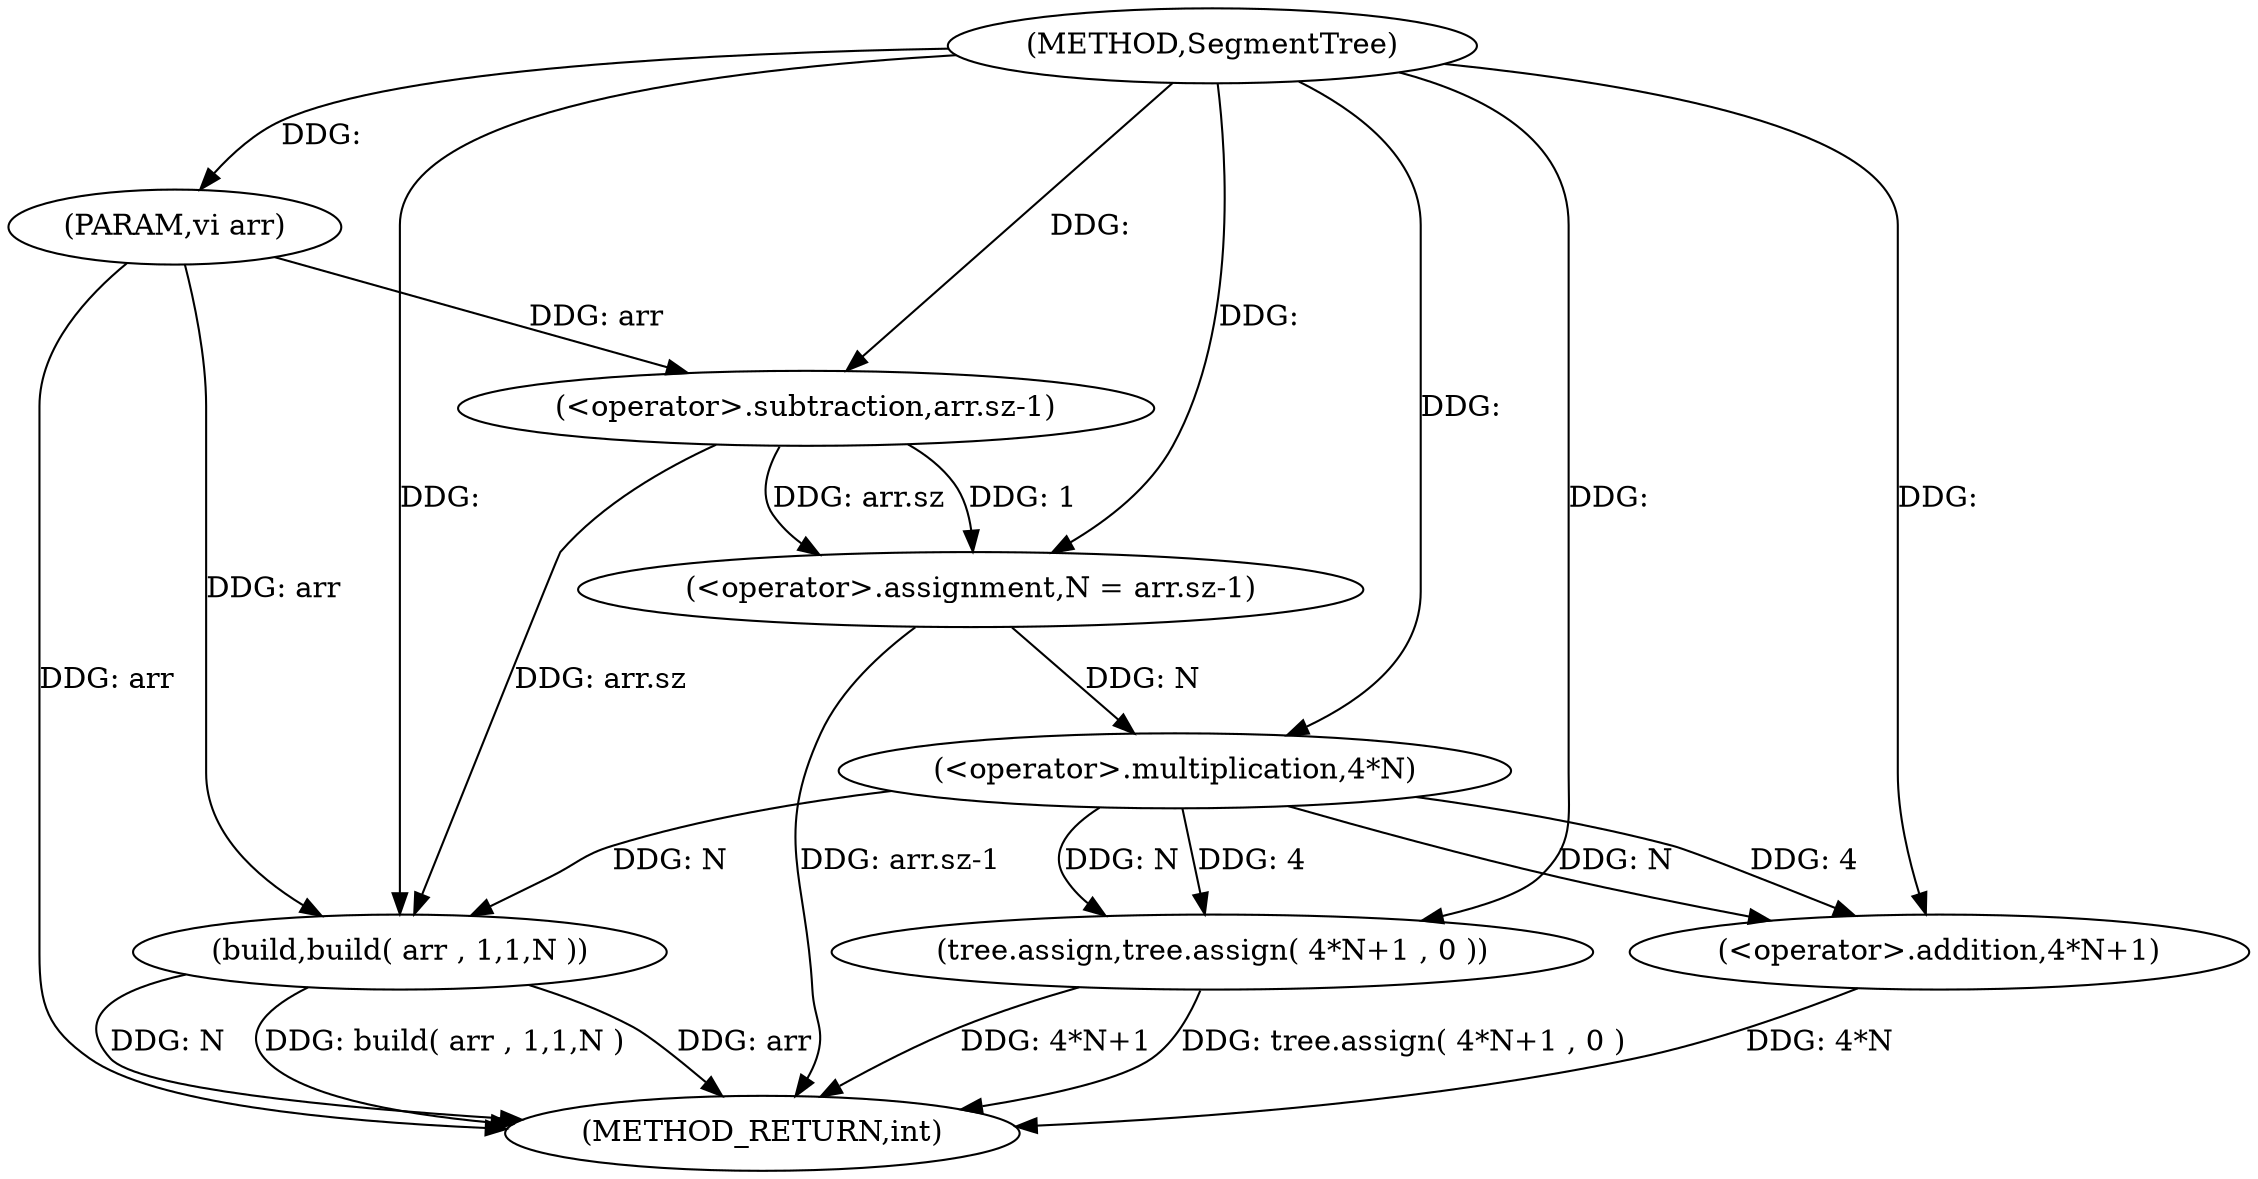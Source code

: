 digraph "SegmentTree" {  
"1000658" [label = "(METHOD,SegmentTree)" ]
"1000680" [label = "(METHOD_RETURN,int)" ]
"1000659" [label = "(PARAM,vi arr)" ]
"1000661" [label = "(<operator>.assignment,N = arr.sz-1)" ]
"1000668" [label = "(tree.assign,tree.assign( 4*N+1 , 0 ))" ]
"1000675" [label = "(build,build( arr , 1,1,N ))" ]
"1000663" [label = "(<operator>.subtraction,arr.sz-1)" ]
"1000669" [label = "(<operator>.addition,4*N+1)" ]
"1000670" [label = "(<operator>.multiplication,4*N)" ]
  "1000659" -> "1000680"  [ label = "DDG: arr"] 
  "1000661" -> "1000680"  [ label = "DDG: arr.sz-1"] 
  "1000669" -> "1000680"  [ label = "DDG: 4*N"] 
  "1000668" -> "1000680"  [ label = "DDG: 4*N+1"] 
  "1000668" -> "1000680"  [ label = "DDG: tree.assign( 4*N+1 , 0 )"] 
  "1000675" -> "1000680"  [ label = "DDG: arr"] 
  "1000675" -> "1000680"  [ label = "DDG: N"] 
  "1000675" -> "1000680"  [ label = "DDG: build( arr , 1,1,N )"] 
  "1000658" -> "1000659"  [ label = "DDG: "] 
  "1000663" -> "1000661"  [ label = "DDG: 1"] 
  "1000663" -> "1000661"  [ label = "DDG: arr.sz"] 
  "1000658" -> "1000661"  [ label = "DDG: "] 
  "1000658" -> "1000668"  [ label = "DDG: "] 
  "1000670" -> "1000668"  [ label = "DDG: N"] 
  "1000670" -> "1000668"  [ label = "DDG: 4"] 
  "1000663" -> "1000675"  [ label = "DDG: arr.sz"] 
  "1000659" -> "1000675"  [ label = "DDG: arr"] 
  "1000658" -> "1000675"  [ label = "DDG: "] 
  "1000670" -> "1000675"  [ label = "DDG: N"] 
  "1000659" -> "1000663"  [ label = "DDG: arr"] 
  "1000658" -> "1000663"  [ label = "DDG: "] 
  "1000670" -> "1000669"  [ label = "DDG: N"] 
  "1000670" -> "1000669"  [ label = "DDG: 4"] 
  "1000658" -> "1000669"  [ label = "DDG: "] 
  "1000658" -> "1000670"  [ label = "DDG: "] 
  "1000661" -> "1000670"  [ label = "DDG: N"] 
}
